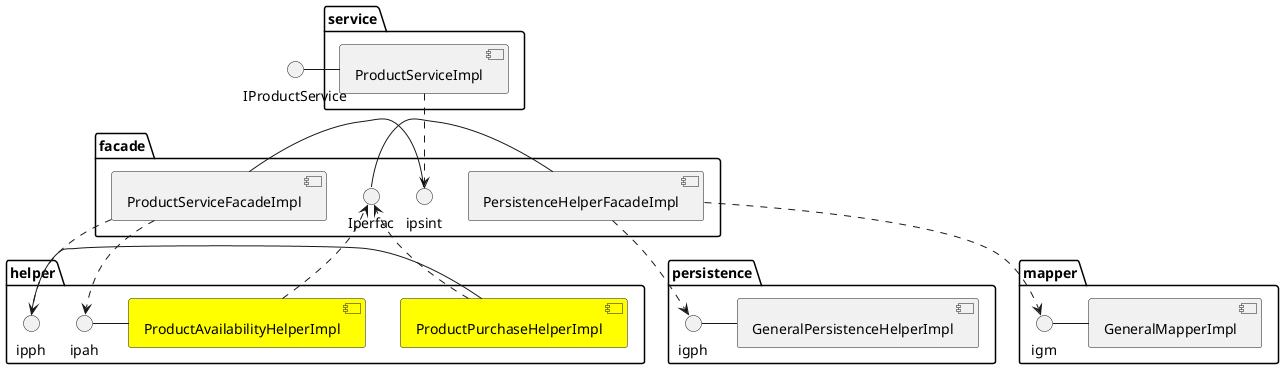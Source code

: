 @startuml




() IProductService as ips


package "service" {

	ips-[ProductServiceImpl]
   
}

package "facade" {
    ipsint-[ProductServiceFacadeImpl]
    [ProductServiceImpl]..>ipsint 
	Iperfac-[PersistenceHelperFacadeImpl]

}

package "helper" {
	[ProductAvailabilityHelperImpl] as pahi #Yellow 
    [ProductPurchaseHelperImpl] as pphi #Yellow
	ipph - pphi
    ipah - pahi
    [ProductServiceFacadeImpl] ..> ipah
    [ProductServiceFacadeImpl] ..> ipph

    pphi ..> Iperfac
    pahi ..> Iperfac




}


package "persistence" {
	igph-[GeneralPersistenceHelperImpl]
    [PersistenceHelperFacadeImpl]..>igph   
}

package "mapper"{
	igm-[GeneralMapperImpl]
    [PersistenceHelperFacadeImpl]..>igm    
}








@enduml